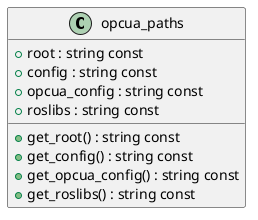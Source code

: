 @startuml "OPCUA_utils"

class opcua_paths {
    + root : string const 
    + config : string const
    + opcua_config : string const
    + roslibs : string const
    + get_root() : string const
    + get_config() : string const
    + get_opcua_config() : string const
    + get_roslibs() : string const
}


@enduml